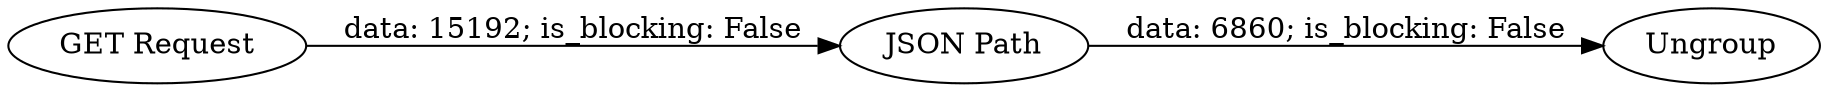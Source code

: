digraph {
	"-6272097831167092365_1" [label="GET Request"]
	"-6272097831167092365_3" [label=Ungroup]
	"-6272097831167092365_2" [label="JSON Path"]
	"-6272097831167092365_2" -> "-6272097831167092365_3" [label="data: 6860; is_blocking: False"]
	"-6272097831167092365_1" -> "-6272097831167092365_2" [label="data: 15192; is_blocking: False"]
	rankdir=LR
}
